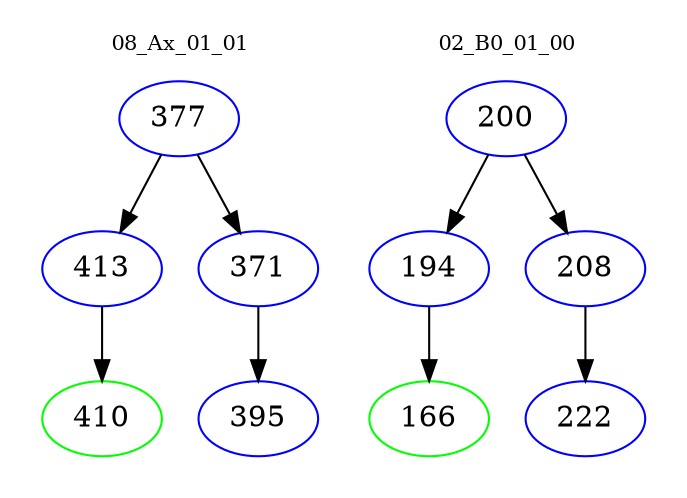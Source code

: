 digraph{
subgraph cluster_0 {
color = white
label = "08_Ax_01_01";
fontsize=10;
T0_377 [label="377", color="blue"]
T0_377 -> T0_413 [color="black"]
T0_413 [label="413", color="blue"]
T0_413 -> T0_410 [color="black"]
T0_410 [label="410", color="green"]
T0_377 -> T0_371 [color="black"]
T0_371 [label="371", color="blue"]
T0_371 -> T0_395 [color="black"]
T0_395 [label="395", color="blue"]
}
subgraph cluster_1 {
color = white
label = "02_B0_01_00";
fontsize=10;
T1_200 [label="200", color="blue"]
T1_200 -> T1_194 [color="black"]
T1_194 [label="194", color="blue"]
T1_194 -> T1_166 [color="black"]
T1_166 [label="166", color="green"]
T1_200 -> T1_208 [color="black"]
T1_208 [label="208", color="blue"]
T1_208 -> T1_222 [color="black"]
T1_222 [label="222", color="blue"]
}
}
